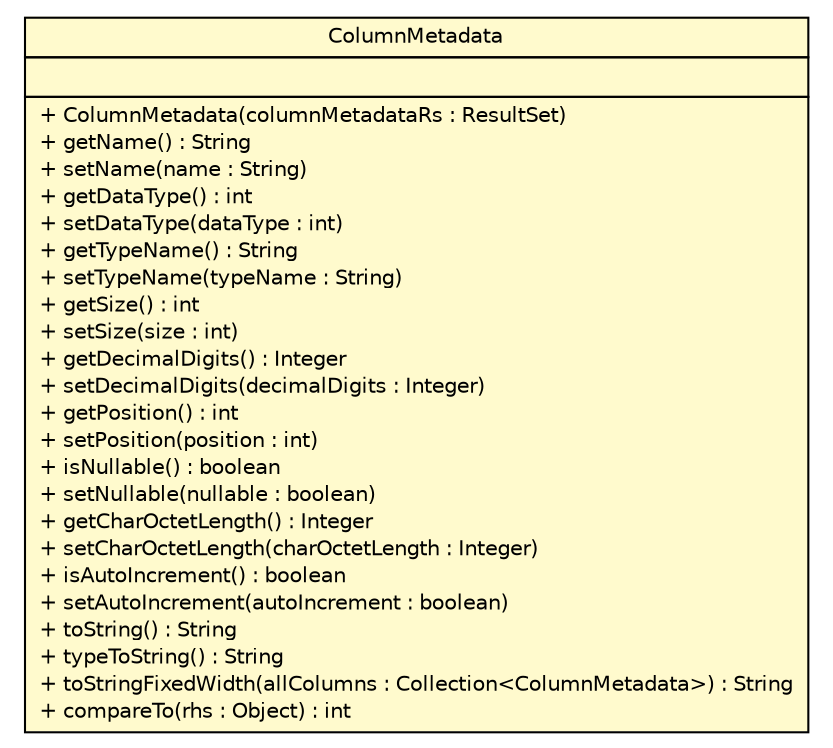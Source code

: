 #!/usr/local/bin/dot
#
# Class diagram 
# Generated by UMLGraph version R5_6-24-gf6e263 (http://www.umlgraph.org/)
#

digraph G {
	edge [fontname="Helvetica",fontsize=10,labelfontname="Helvetica",labelfontsize=10];
	node [fontname="Helvetica",fontsize=10,shape=plaintext];
	nodesep=0.25;
	ranksep=0.5;
	// nl.b3p.brmo.loader.jdbc.ColumnMetadata
	c1431 [label=<<table title="nl.b3p.brmo.loader.jdbc.ColumnMetadata" border="0" cellborder="1" cellspacing="0" cellpadding="2" port="p" bgcolor="lemonChiffon" href="./ColumnMetadata.html">
		<tr><td><table border="0" cellspacing="0" cellpadding="1">
<tr><td align="center" balign="center"> ColumnMetadata </td></tr>
		</table></td></tr>
		<tr><td><table border="0" cellspacing="0" cellpadding="1">
<tr><td align="left" balign="left">  </td></tr>
		</table></td></tr>
		<tr><td><table border="0" cellspacing="0" cellpadding="1">
<tr><td align="left" balign="left"> + ColumnMetadata(columnMetadataRs : ResultSet) </td></tr>
<tr><td align="left" balign="left"> + getName() : String </td></tr>
<tr><td align="left" balign="left"> + setName(name : String) </td></tr>
<tr><td align="left" balign="left"> + getDataType() : int </td></tr>
<tr><td align="left" balign="left"> + setDataType(dataType : int) </td></tr>
<tr><td align="left" balign="left"> + getTypeName() : String </td></tr>
<tr><td align="left" balign="left"> + setTypeName(typeName : String) </td></tr>
<tr><td align="left" balign="left"> + getSize() : int </td></tr>
<tr><td align="left" balign="left"> + setSize(size : int) </td></tr>
<tr><td align="left" balign="left"> + getDecimalDigits() : Integer </td></tr>
<tr><td align="left" balign="left"> + setDecimalDigits(decimalDigits : Integer) </td></tr>
<tr><td align="left" balign="left"> + getPosition() : int </td></tr>
<tr><td align="left" balign="left"> + setPosition(position : int) </td></tr>
<tr><td align="left" balign="left"> + isNullable() : boolean </td></tr>
<tr><td align="left" balign="left"> + setNullable(nullable : boolean) </td></tr>
<tr><td align="left" balign="left"> + getCharOctetLength() : Integer </td></tr>
<tr><td align="left" balign="left"> + setCharOctetLength(charOctetLength : Integer) </td></tr>
<tr><td align="left" balign="left"> + isAutoIncrement() : boolean </td></tr>
<tr><td align="left" balign="left"> + setAutoIncrement(autoIncrement : boolean) </td></tr>
<tr><td align="left" balign="left"> + toString() : String </td></tr>
<tr><td align="left" balign="left"> + typeToString() : String </td></tr>
<tr><td align="left" balign="left"> + toStringFixedWidth(allColumns : Collection&lt;ColumnMetadata&gt;) : String </td></tr>
<tr><td align="left" balign="left"> + compareTo(rhs : Object) : int </td></tr>
		</table></td></tr>
		</table>>, URL="./ColumnMetadata.html", fontname="Helvetica", fontcolor="black", fontsize=10.0];
}


